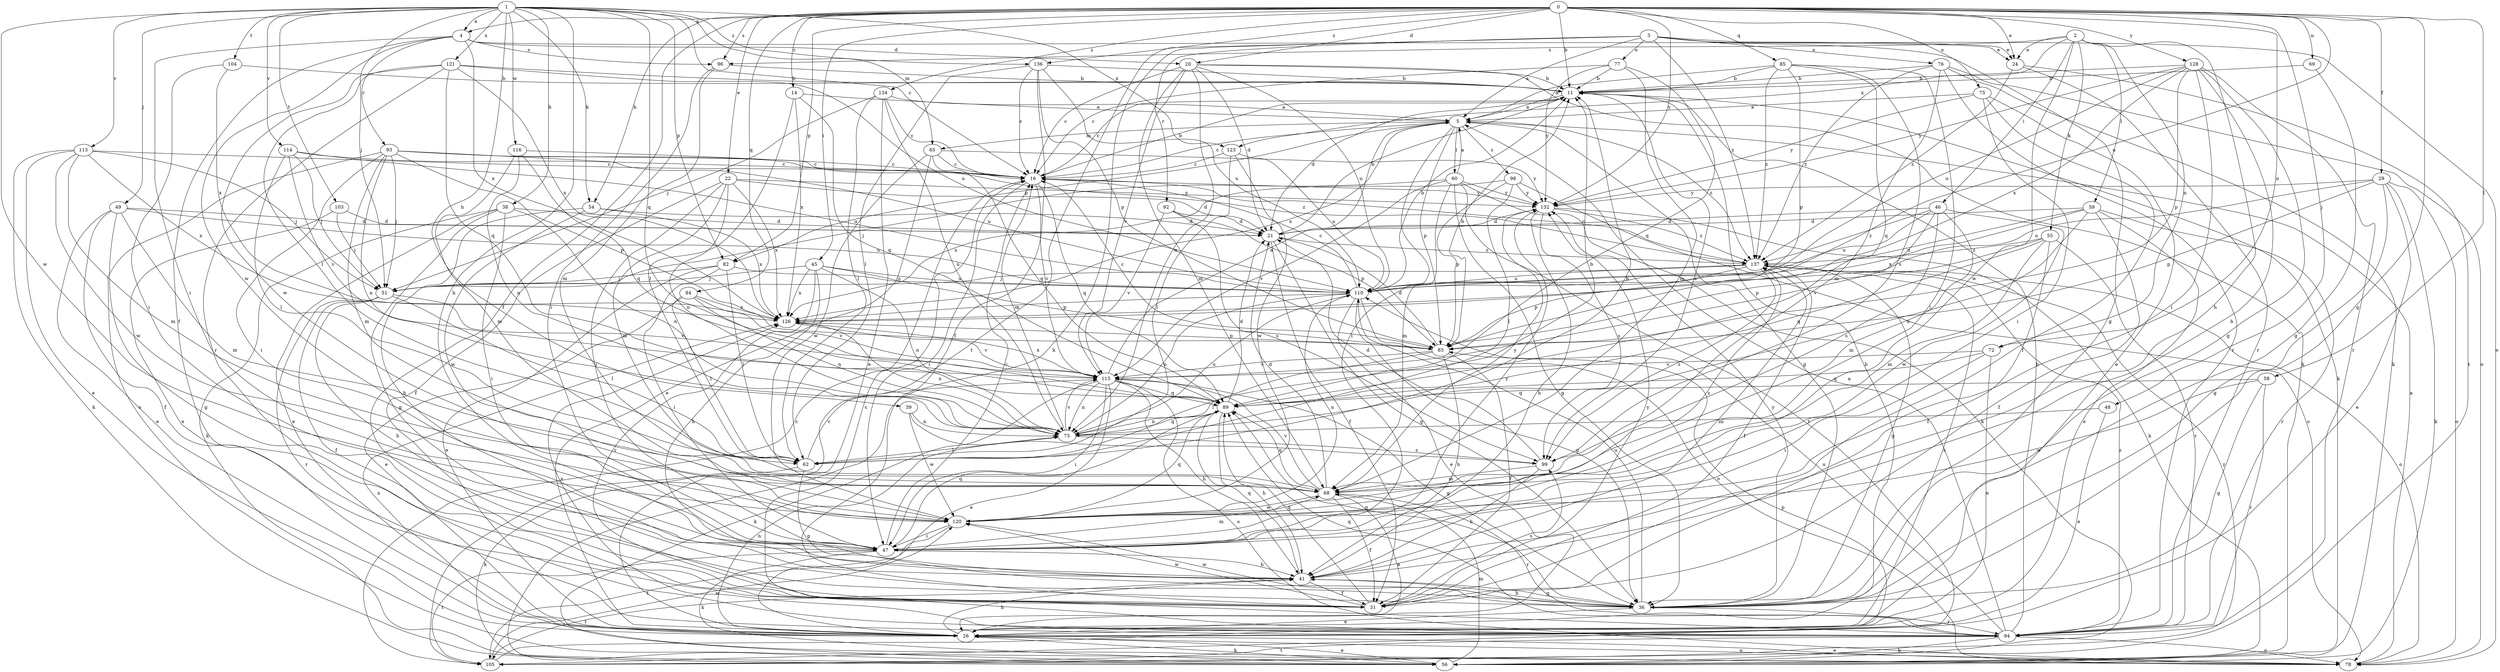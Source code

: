 strict digraph  {
0;
1;
2;
3;
4;
5;
11;
14;
16;
20;
21;
22;
24;
26;
29;
31;
36;
38;
39;
41;
45;
46;
47;
48;
49;
51;
54;
55;
56;
58;
59;
60;
62;
65;
68;
69;
72;
73;
75;
76;
77;
78;
82;
83;
84;
85;
89;
92;
93;
94;
96;
98;
99;
103;
104;
105;
110;
113;
114;
115;
116;
120;
121;
123;
126;
128;
132;
134;
136;
137;
0 -> 4  [label=a];
0 -> 11  [label=b];
0 -> 14  [label=c];
0 -> 20  [label=d];
0 -> 22  [label=e];
0 -> 24  [label=e];
0 -> 29  [label=f];
0 -> 31  [label=f];
0 -> 36  [label=g];
0 -> 45  [label=i];
0 -> 48  [label=j];
0 -> 54  [label=k];
0 -> 58  [label=l];
0 -> 69  [label=n];
0 -> 72  [label=n];
0 -> 75  [label=o];
0 -> 82  [label=p];
0 -> 84  [label=q];
0 -> 85  [label=q];
0 -> 96  [label=s];
0 -> 110  [label=u];
0 -> 128  [label=y];
0 -> 132  [label=y];
0 -> 134  [label=z];
0 -> 136  [label=z];
1 -> 4  [label=a];
1 -> 16  [label=c];
1 -> 38  [label=h];
1 -> 39  [label=h];
1 -> 41  [label=h];
1 -> 49  [label=j];
1 -> 51  [label=j];
1 -> 54  [label=k];
1 -> 65  [label=m];
1 -> 82  [label=p];
1 -> 89  [label=q];
1 -> 103  [label=t];
1 -> 104  [label=t];
1 -> 113  [label=v];
1 -> 114  [label=v];
1 -> 116  [label=w];
1 -> 120  [label=w];
1 -> 121  [label=x];
1 -> 123  [label=x];
1 -> 136  [label=z];
2 -> 24  [label=e];
2 -> 41  [label=h];
2 -> 46  [label=i];
2 -> 55  [label=k];
2 -> 59  [label=l];
2 -> 72  [label=n];
2 -> 96  [label=s];
2 -> 120  [label=w];
2 -> 123  [label=x];
3 -> 5  [label=a];
3 -> 24  [label=e];
3 -> 36  [label=g];
3 -> 56  [label=k];
3 -> 76  [label=o];
3 -> 77  [label=o];
3 -> 78  [label=o];
3 -> 92  [label=r];
3 -> 105  [label=t];
3 -> 137  [label=z];
4 -> 20  [label=d];
4 -> 24  [label=e];
4 -> 31  [label=f];
4 -> 47  [label=i];
4 -> 93  [label=r];
4 -> 96  [label=s];
4 -> 120  [label=w];
4 -> 126  [label=x];
5 -> 16  [label=c];
5 -> 36  [label=g];
5 -> 47  [label=i];
5 -> 60  [label=l];
5 -> 65  [label=m];
5 -> 82  [label=p];
5 -> 83  [label=p];
5 -> 98  [label=s];
5 -> 126  [label=x];
5 -> 137  [label=z];
11 -> 5  [label=a];
11 -> 16  [label=c];
11 -> 21  [label=d];
11 -> 56  [label=k];
11 -> 99  [label=s];
14 -> 5  [label=a];
14 -> 62  [label=l];
14 -> 89  [label=q];
14 -> 126  [label=x];
16 -> 11  [label=b];
16 -> 47  [label=i];
16 -> 89  [label=q];
16 -> 115  [label=v];
16 -> 132  [label=y];
20 -> 11  [label=b];
20 -> 16  [label=c];
20 -> 21  [label=d];
20 -> 56  [label=k];
20 -> 68  [label=m];
20 -> 73  [label=n];
20 -> 110  [label=u];
20 -> 115  [label=v];
21 -> 11  [label=b];
21 -> 31  [label=f];
21 -> 36  [label=g];
21 -> 137  [label=z];
22 -> 21  [label=d];
22 -> 31  [label=f];
22 -> 47  [label=i];
22 -> 68  [label=m];
22 -> 73  [label=n];
22 -> 126  [label=x];
22 -> 132  [label=y];
24 -> 94  [label=r];
24 -> 105  [label=t];
24 -> 137  [label=z];
26 -> 11  [label=b];
26 -> 41  [label=h];
26 -> 56  [label=k];
26 -> 73  [label=n];
26 -> 78  [label=o];
26 -> 137  [label=z];
29 -> 26  [label=e];
29 -> 36  [label=g];
29 -> 56  [label=k];
29 -> 78  [label=o];
29 -> 83  [label=p];
29 -> 110  [label=u];
29 -> 132  [label=y];
31 -> 89  [label=q];
31 -> 99  [label=s];
31 -> 120  [label=w];
31 -> 132  [label=y];
36 -> 26  [label=e];
36 -> 41  [label=h];
36 -> 89  [label=q];
36 -> 94  [label=r];
36 -> 110  [label=u];
36 -> 120  [label=w];
36 -> 132  [label=y];
38 -> 21  [label=d];
38 -> 26  [label=e];
38 -> 36  [label=g];
38 -> 47  [label=i];
38 -> 56  [label=k];
38 -> 73  [label=n];
39 -> 73  [label=n];
39 -> 99  [label=s];
39 -> 120  [label=w];
41 -> 31  [label=f];
41 -> 36  [label=g];
41 -> 89  [label=q];
41 -> 105  [label=t];
41 -> 137  [label=z];
45 -> 41  [label=h];
45 -> 51  [label=j];
45 -> 73  [label=n];
45 -> 83  [label=p];
45 -> 94  [label=r];
45 -> 110  [label=u];
45 -> 126  [label=x];
46 -> 21  [label=d];
46 -> 68  [label=m];
46 -> 99  [label=s];
46 -> 110  [label=u];
46 -> 115  [label=v];
46 -> 120  [label=w];
46 -> 137  [label=z];
47 -> 16  [label=c];
47 -> 41  [label=h];
47 -> 56  [label=k];
47 -> 68  [label=m];
47 -> 89  [label=q];
47 -> 105  [label=t];
47 -> 132  [label=y];
48 -> 26  [label=e];
48 -> 73  [label=n];
49 -> 21  [label=d];
49 -> 26  [label=e];
49 -> 31  [label=f];
49 -> 36  [label=g];
49 -> 68  [label=m];
49 -> 110  [label=u];
51 -> 31  [label=f];
51 -> 41  [label=h];
51 -> 62  [label=l];
51 -> 94  [label=r];
51 -> 115  [label=v];
54 -> 21  [label=d];
54 -> 41  [label=h];
54 -> 120  [label=w];
54 -> 126  [label=x];
55 -> 31  [label=f];
55 -> 68  [label=m];
55 -> 83  [label=p];
55 -> 89  [label=q];
55 -> 94  [label=r];
55 -> 137  [label=z];
56 -> 26  [label=e];
56 -> 68  [label=m];
58 -> 36  [label=g];
58 -> 89  [label=q];
58 -> 94  [label=r];
58 -> 120  [label=w];
59 -> 21  [label=d];
59 -> 26  [label=e];
59 -> 31  [label=f];
59 -> 73  [label=n];
59 -> 94  [label=r];
59 -> 110  [label=u];
59 -> 126  [label=x];
60 -> 5  [label=a];
60 -> 36  [label=g];
60 -> 51  [label=j];
60 -> 56  [label=k];
60 -> 68  [label=m];
60 -> 105  [label=t];
60 -> 115  [label=v];
60 -> 132  [label=y];
62 -> 11  [label=b];
62 -> 36  [label=g];
62 -> 56  [label=k];
62 -> 115  [label=v];
65 -> 16  [label=c];
65 -> 26  [label=e];
65 -> 89  [label=q];
65 -> 120  [label=w];
65 -> 132  [label=y];
68 -> 21  [label=d];
68 -> 26  [label=e];
68 -> 31  [label=f];
68 -> 89  [label=q];
68 -> 94  [label=r];
68 -> 115  [label=v];
68 -> 120  [label=w];
68 -> 132  [label=y];
69 -> 11  [label=b];
69 -> 36  [label=g];
72 -> 26  [label=e];
72 -> 47  [label=i];
72 -> 89  [label=q];
72 -> 115  [label=v];
73 -> 11  [label=b];
73 -> 16  [label=c];
73 -> 62  [label=l];
73 -> 89  [label=q];
73 -> 99  [label=s];
73 -> 110  [label=u];
73 -> 115  [label=v];
73 -> 126  [label=x];
75 -> 5  [label=a];
75 -> 26  [label=e];
75 -> 31  [label=f];
75 -> 47  [label=i];
75 -> 132  [label=y];
76 -> 11  [label=b];
76 -> 56  [label=k];
76 -> 68  [label=m];
76 -> 78  [label=o];
76 -> 94  [label=r];
76 -> 137  [label=z];
77 -> 11  [label=b];
77 -> 16  [label=c];
77 -> 68  [label=m];
77 -> 89  [label=q];
77 -> 132  [label=y];
78 -> 5  [label=a];
78 -> 26  [label=e];
78 -> 126  [label=x];
82 -> 26  [label=e];
82 -> 47  [label=i];
82 -> 51  [label=j];
82 -> 62  [label=l];
82 -> 110  [label=u];
83 -> 11  [label=b];
83 -> 16  [label=c];
83 -> 21  [label=d];
83 -> 31  [label=f];
83 -> 41  [label=h];
83 -> 62  [label=l];
83 -> 115  [label=v];
84 -> 26  [label=e];
84 -> 62  [label=l];
84 -> 73  [label=n];
84 -> 115  [label=v];
84 -> 126  [label=x];
85 -> 5  [label=a];
85 -> 11  [label=b];
85 -> 47  [label=i];
85 -> 83  [label=p];
85 -> 89  [label=q];
85 -> 99  [label=s];
85 -> 137  [label=z];
89 -> 21  [label=d];
89 -> 41  [label=h];
89 -> 73  [label=n];
92 -> 21  [label=d];
92 -> 83  [label=p];
92 -> 99  [label=s];
92 -> 115  [label=v];
93 -> 16  [label=c];
93 -> 47  [label=i];
93 -> 51  [label=j];
93 -> 68  [label=m];
93 -> 73  [label=n];
93 -> 78  [label=o];
93 -> 83  [label=p];
93 -> 110  [label=u];
93 -> 137  [label=z];
94 -> 5  [label=a];
94 -> 11  [label=b];
94 -> 16  [label=c];
94 -> 56  [label=k];
94 -> 78  [label=o];
94 -> 89  [label=q];
94 -> 105  [label=t];
94 -> 110  [label=u];
94 -> 126  [label=x];
94 -> 137  [label=z];
96 -> 11  [label=b];
96 -> 47  [label=i];
96 -> 68  [label=m];
98 -> 62  [label=l];
98 -> 78  [label=o];
98 -> 83  [label=p];
98 -> 126  [label=x];
98 -> 132  [label=y];
99 -> 21  [label=d];
99 -> 41  [label=h];
99 -> 68  [label=m];
103 -> 21  [label=d];
103 -> 26  [label=e];
103 -> 51  [label=j];
104 -> 11  [label=b];
104 -> 47  [label=i];
104 -> 126  [label=x];
105 -> 16  [label=c];
105 -> 83  [label=p];
105 -> 120  [label=w];
105 -> 137  [label=z];
110 -> 11  [label=b];
110 -> 16  [label=c];
110 -> 26  [label=e];
110 -> 36  [label=g];
110 -> 73  [label=n];
110 -> 78  [label=o];
110 -> 126  [label=x];
113 -> 16  [label=c];
113 -> 26  [label=e];
113 -> 51  [label=j];
113 -> 56  [label=k];
113 -> 68  [label=m];
113 -> 120  [label=w];
113 -> 126  [label=x];
114 -> 16  [label=c];
114 -> 51  [label=j];
114 -> 62  [label=l];
114 -> 110  [label=u];
114 -> 115  [label=v];
115 -> 5  [label=a];
115 -> 26  [label=e];
115 -> 36  [label=g];
115 -> 41  [label=h];
115 -> 47  [label=i];
115 -> 56  [label=k];
115 -> 73  [label=n];
115 -> 78  [label=o];
115 -> 89  [label=q];
115 -> 126  [label=x];
116 -> 16  [label=c];
116 -> 68  [label=m];
116 -> 73  [label=n];
116 -> 89  [label=q];
120 -> 47  [label=i];
120 -> 89  [label=q];
120 -> 105  [label=t];
120 -> 110  [label=u];
120 -> 137  [label=z];
121 -> 11  [label=b];
121 -> 62  [label=l];
121 -> 89  [label=q];
121 -> 94  [label=r];
121 -> 110  [label=u];
121 -> 120  [label=w];
121 -> 126  [label=x];
123 -> 16  [label=c];
123 -> 62  [label=l];
123 -> 110  [label=u];
123 -> 120  [label=w];
126 -> 83  [label=p];
126 -> 115  [label=v];
128 -> 11  [label=b];
128 -> 36  [label=g];
128 -> 41  [label=h];
128 -> 47  [label=i];
128 -> 83  [label=p];
128 -> 94  [label=r];
128 -> 110  [label=u];
128 -> 126  [label=x];
128 -> 132  [label=y];
132 -> 21  [label=d];
132 -> 41  [label=h];
132 -> 56  [label=k];
132 -> 99  [label=s];
132 -> 137  [label=z];
134 -> 5  [label=a];
134 -> 16  [label=c];
134 -> 26  [label=e];
134 -> 51  [label=j];
134 -> 62  [label=l];
134 -> 73  [label=n];
136 -> 11  [label=b];
136 -> 16  [label=c];
136 -> 31  [label=f];
136 -> 62  [label=l];
136 -> 83  [label=p];
136 -> 110  [label=u];
137 -> 16  [label=c];
137 -> 31  [label=f];
137 -> 36  [label=g];
137 -> 51  [label=j];
137 -> 78  [label=o];
137 -> 83  [label=p];
137 -> 99  [label=s];
137 -> 110  [label=u];
}
